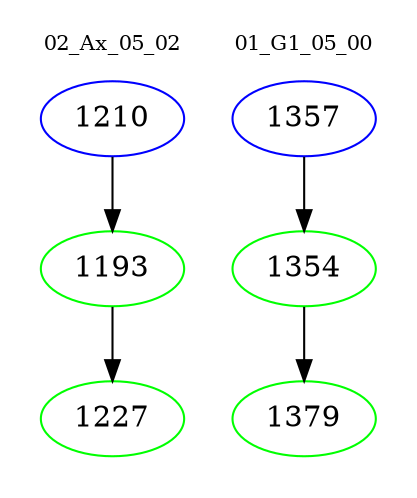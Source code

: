 digraph{
subgraph cluster_0 {
color = white
label = "02_Ax_05_02";
fontsize=10;
T0_1210 [label="1210", color="blue"]
T0_1210 -> T0_1193 [color="black"]
T0_1193 [label="1193", color="green"]
T0_1193 -> T0_1227 [color="black"]
T0_1227 [label="1227", color="green"]
}
subgraph cluster_1 {
color = white
label = "01_G1_05_00";
fontsize=10;
T1_1357 [label="1357", color="blue"]
T1_1357 -> T1_1354 [color="black"]
T1_1354 [label="1354", color="green"]
T1_1354 -> T1_1379 [color="black"]
T1_1379 [label="1379", color="green"]
}
}
